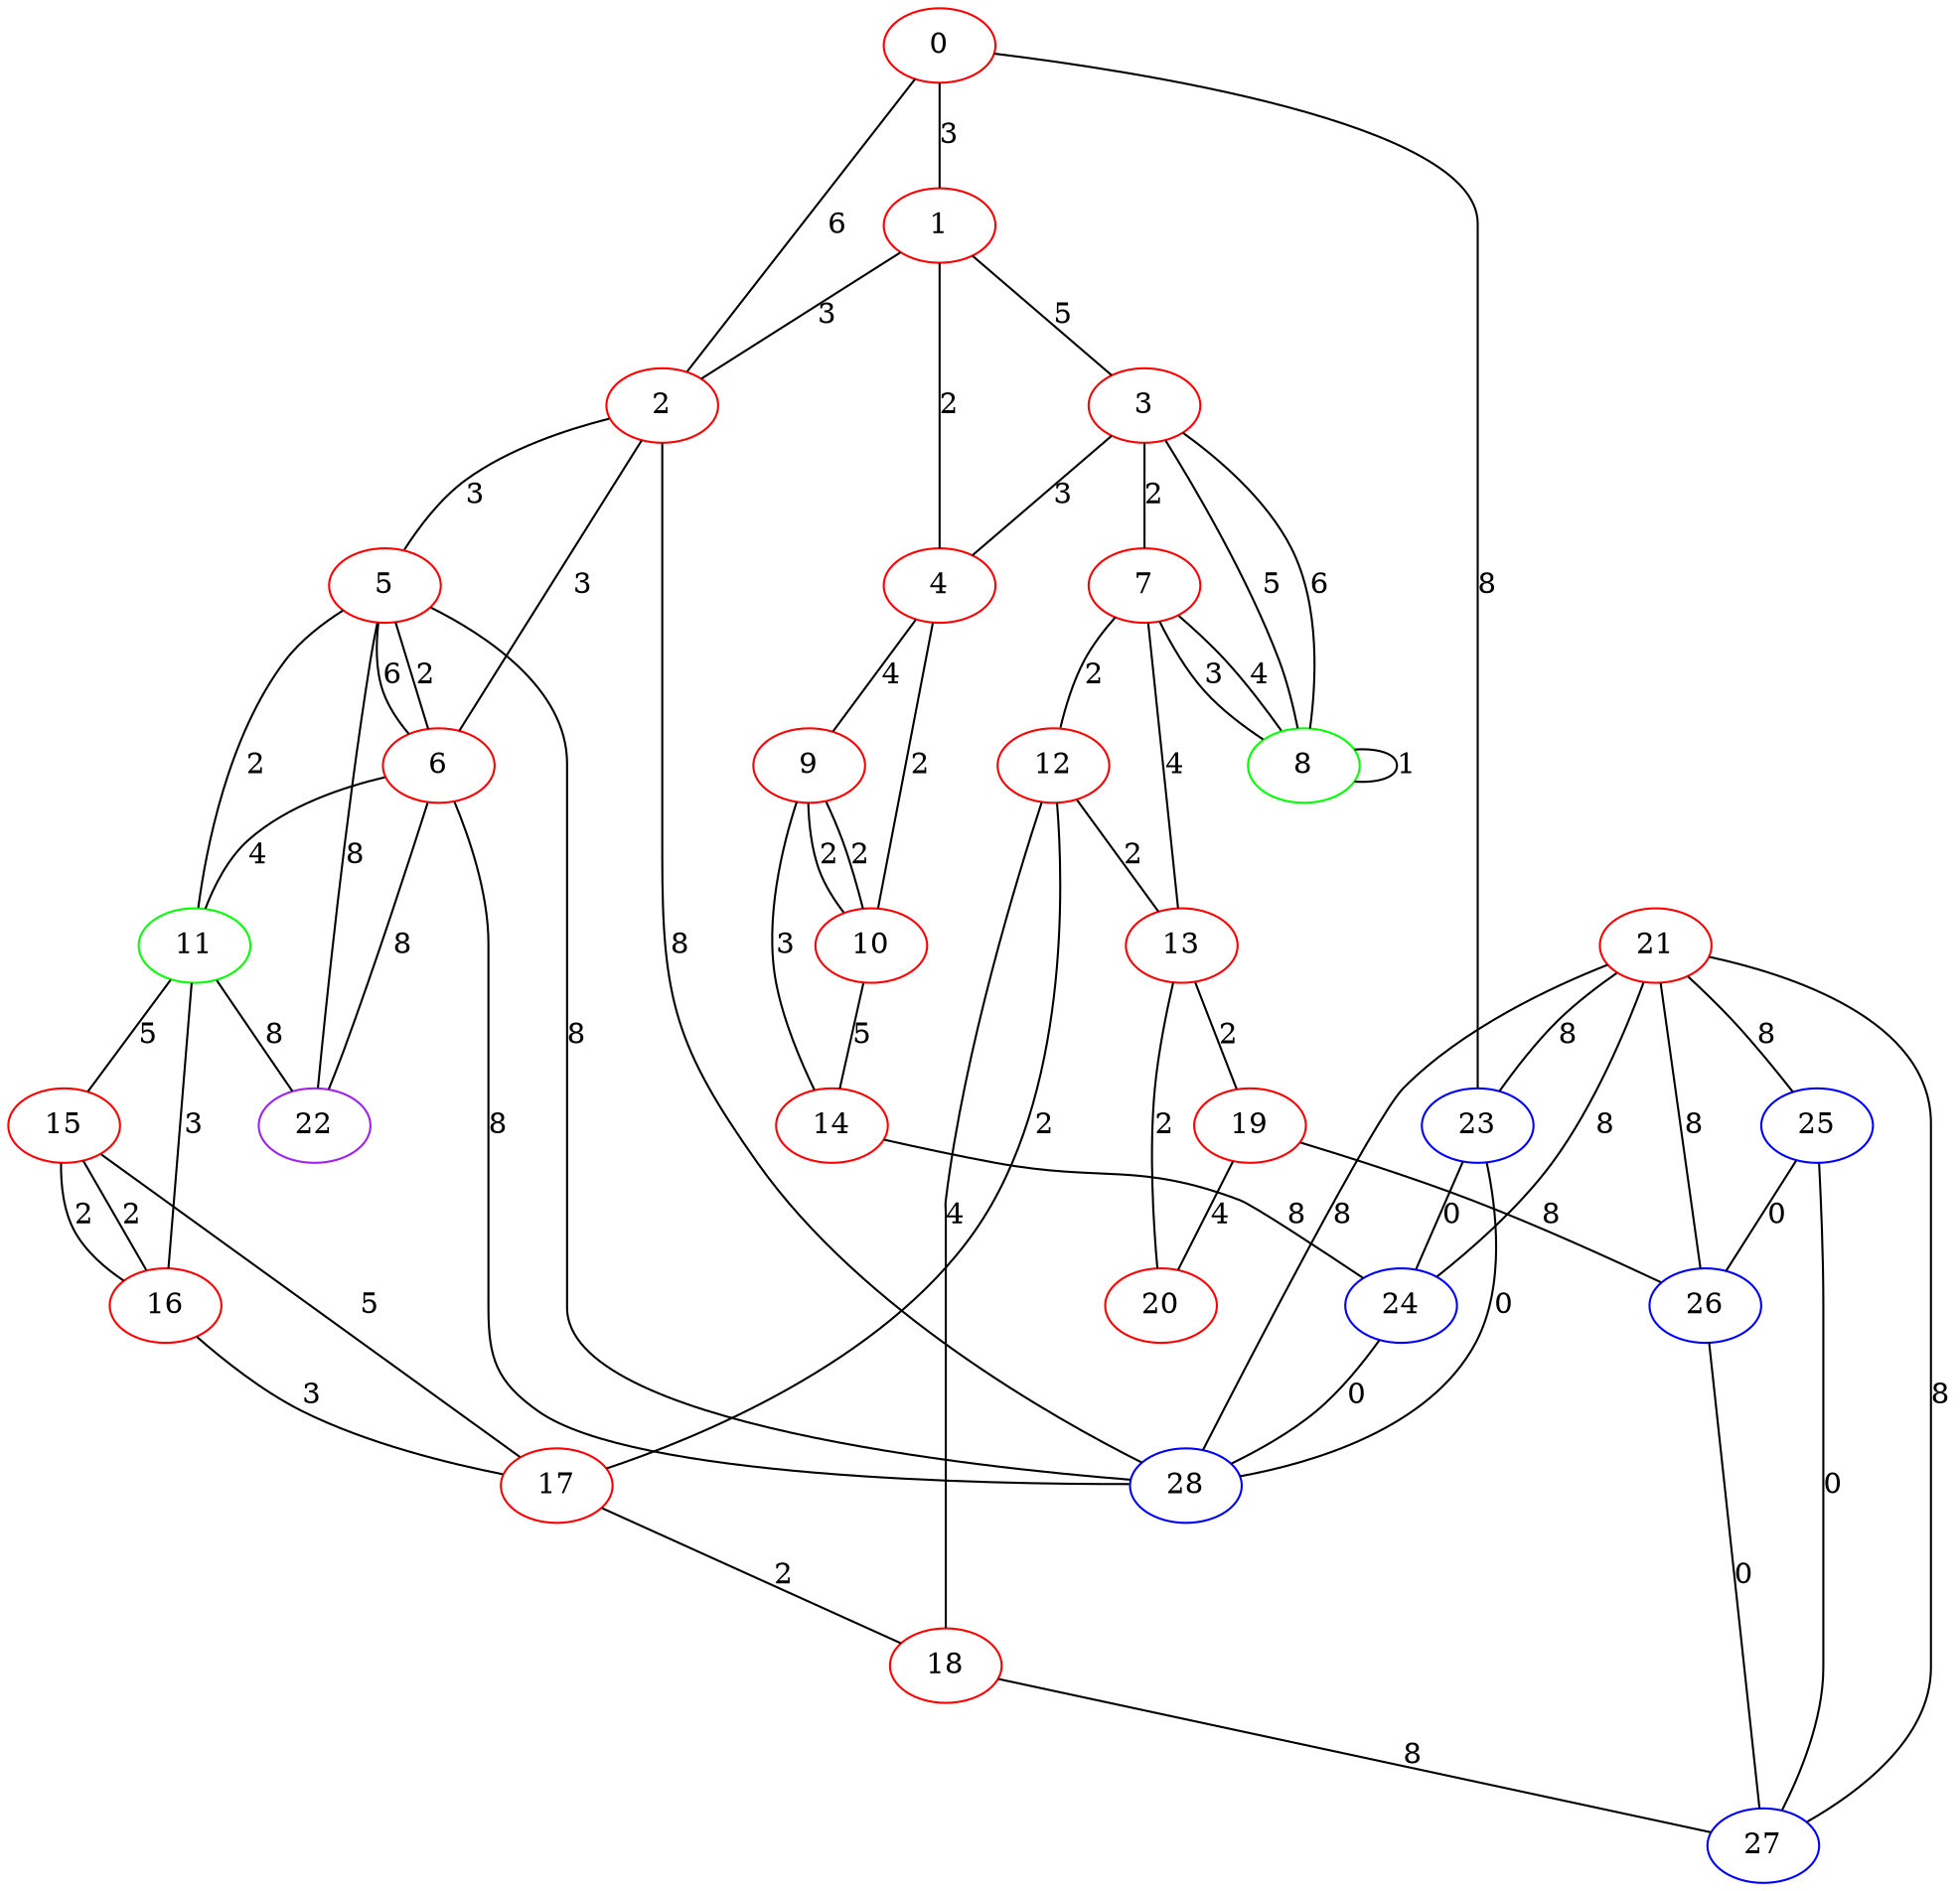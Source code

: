 graph "" {
0 [color=red, weight=1];
1 [color=red, weight=1];
2 [color=red, weight=1];
3 [color=red, weight=1];
4 [color=red, weight=1];
5 [color=red, weight=1];
6 [color=red, weight=1];
7 [color=red, weight=1];
8 [color=green, weight=2];
9 [color=red, weight=1];
10 [color=red, weight=1];
11 [color=green, weight=2];
12 [color=red, weight=1];
13 [color=red, weight=1];
14 [color=red, weight=1];
15 [color=red, weight=1];
16 [color=red, weight=1];
17 [color=red, weight=1];
18 [color=red, weight=1];
19 [color=red, weight=1];
20 [color=red, weight=1];
21 [color=red, weight=1];
22 [color=purple, weight=4];
23 [color=blue, weight=3];
24 [color=blue, weight=3];
25 [color=blue, weight=3];
26 [color=blue, weight=3];
27 [color=blue, weight=3];
28 [color=blue, weight=3];
0 -- 1  [key=0, label=3];
0 -- 2  [key=0, label=6];
0 -- 23  [key=0, label=8];
1 -- 2  [key=0, label=3];
1 -- 3  [key=0, label=5];
1 -- 4  [key=0, label=2];
2 -- 28  [key=0, label=8];
2 -- 5  [key=0, label=3];
2 -- 6  [key=0, label=3];
3 -- 8  [key=0, label=5];
3 -- 8  [key=1, label=6];
3 -- 4  [key=0, label=3];
3 -- 7  [key=0, label=2];
4 -- 9  [key=0, label=4];
4 -- 10  [key=0, label=2];
5 -- 11  [key=0, label=2];
5 -- 28  [key=0, label=8];
5 -- 22  [key=0, label=8];
5 -- 6  [key=0, label=2];
5 -- 6  [key=1, label=6];
6 -- 11  [key=0, label=4];
6 -- 28  [key=0, label=8];
6 -- 22  [key=0, label=8];
7 -- 8  [key=0, label=3];
7 -- 8  [key=1, label=4];
7 -- 12  [key=0, label=2];
7 -- 13  [key=0, label=4];
8 -- 8  [key=0, label=1];
9 -- 10  [key=0, label=2];
9 -- 10  [key=1, label=2];
9 -- 14  [key=0, label=3];
10 -- 14  [key=0, label=5];
11 -- 16  [key=0, label=3];
11 -- 22  [key=0, label=8];
11 -- 15  [key=0, label=5];
12 -- 17  [key=0, label=2];
12 -- 18  [key=0, label=4];
12 -- 13  [key=0, label=2];
13 -- 19  [key=0, label=2];
13 -- 20  [key=0, label=2];
14 -- 24  [key=0, label=8];
15 -- 16  [key=0, label=2];
15 -- 16  [key=1, label=2];
15 -- 17  [key=0, label=5];
16 -- 17  [key=0, label=3];
17 -- 18  [key=0, label=2];
18 -- 27  [key=0, label=8];
19 -- 26  [key=0, label=8];
19 -- 20  [key=0, label=4];
21 -- 23  [key=0, label=8];
21 -- 24  [key=0, label=8];
21 -- 25  [key=0, label=8];
21 -- 26  [key=0, label=8];
21 -- 27  [key=0, label=8];
21 -- 28  [key=0, label=8];
23 -- 24  [key=0, label=0];
23 -- 28  [key=0, label=0];
24 -- 28  [key=0, label=0];
25 -- 26  [key=0, label=0];
25 -- 27  [key=0, label=0];
26 -- 27  [key=0, label=0];
}
